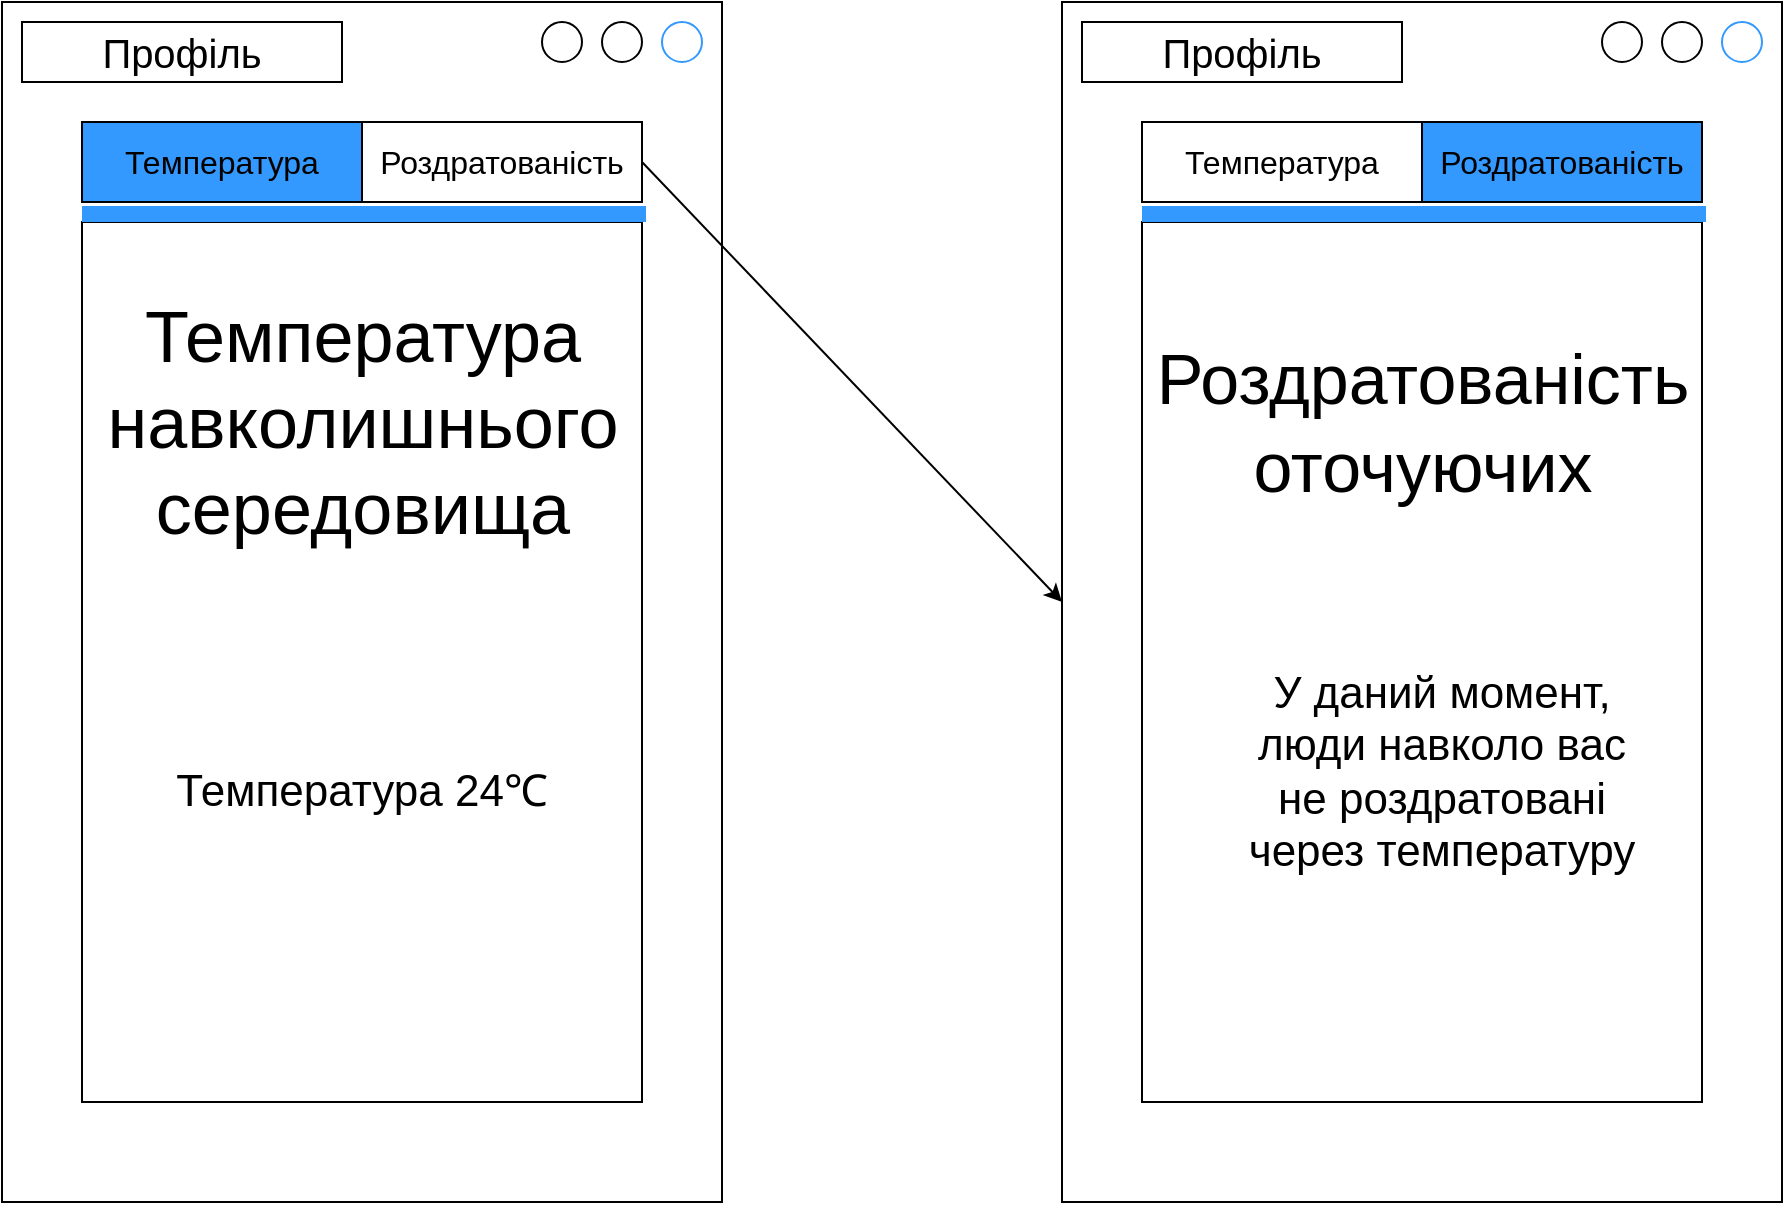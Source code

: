 <mxfile version="21.8.0" type="onedrive">
  <diagram name="Страница — 1" id="-vj2fLhi342bIBVyt7QX">
    <mxGraphModel dx="4046" dy="-221" grid="1" gridSize="10" guides="1" tooltips="1" connect="1" arrows="1" fold="1" page="1" pageScale="1" pageWidth="827" pageHeight="1169" math="0" shadow="0">
      <root>
        <mxCell id="0" />
        <mxCell id="1" parent="0" />
        <mxCell id="tG1HkuaIECVtC7acq1q9-1" value="" style="rounded=0;whiteSpace=wrap;html=1;" vertex="1" parent="1">
          <mxGeometry x="-1370" y="2180" width="360" height="600" as="geometry" />
        </mxCell>
        <mxCell id="tG1HkuaIECVtC7acq1q9-2" value="" style="rounded=0;whiteSpace=wrap;html=1;" vertex="1" parent="1">
          <mxGeometry x="-1330" y="2290" width="280" height="440" as="geometry" />
        </mxCell>
        <mxCell id="tG1HkuaIECVtC7acq1q9-3" value="&lt;font style=&quot;font-size: 35px;&quot;&gt;Роздратованість оточуючих&lt;/font&gt;" style="text;html=1;strokeColor=none;fillColor=none;align=center;verticalAlign=middle;whiteSpace=wrap;rounded=0;fontSize=36;" vertex="1" parent="1">
          <mxGeometry x="-1322.5" y="2310" width="265" height="160" as="geometry" />
        </mxCell>
        <mxCell id="tG1HkuaIECVtC7acq1q9-4" value="&lt;font style=&quot;font-size: 16px;&quot;&gt;Температура&lt;/font&gt;" style="rounded=0;whiteSpace=wrap;html=1;fillColor=#FFFFFF;" vertex="1" parent="1">
          <mxGeometry x="-1330" y="2240" width="140" height="40" as="geometry" />
        </mxCell>
        <mxCell id="tG1HkuaIECVtC7acq1q9-5" value="&lt;font style=&quot;font-size: 16px;&quot;&gt;Роздратованість&lt;/font&gt;" style="rounded=0;whiteSpace=wrap;html=1;fillColor=#3399FF;" vertex="1" parent="1">
          <mxGeometry x="-1190" y="2240" width="140" height="40" as="geometry" />
        </mxCell>
        <mxCell id="tG1HkuaIECVtC7acq1q9-6" value="" style="endArrow=none;html=1;rounded=0;strokeWidth=8;strokeColor=#3399FF;" edge="1" parent="1">
          <mxGeometry width="50" height="50" relative="1" as="geometry">
            <mxPoint x="-1048" y="2286" as="sourcePoint" />
            <mxPoint x="-1330" y="2286" as="targetPoint" />
          </mxGeometry>
        </mxCell>
        <mxCell id="tG1HkuaIECVtC7acq1q9-7" value="&lt;span style=&quot;font-size: 22px;&quot;&gt;У даний момент, люди навколо вас не роздратовані через температуру&lt;/span&gt;" style="text;html=1;strokeColor=none;fillColor=none;align=center;verticalAlign=middle;whiteSpace=wrap;rounded=0;" vertex="1" parent="1">
          <mxGeometry x="-1280" y="2510" width="200" height="110" as="geometry" />
        </mxCell>
        <mxCell id="tG1HkuaIECVtC7acq1q9-8" value="" style="ellipse;whiteSpace=wrap;html=1;" vertex="1" parent="1">
          <mxGeometry x="-1100" y="2190" width="20" height="20" as="geometry" />
        </mxCell>
        <mxCell id="tG1HkuaIECVtC7acq1q9-9" value="" style="ellipse;whiteSpace=wrap;html=1;" vertex="1" parent="1">
          <mxGeometry x="-1070" y="2190" width="20" height="20" as="geometry" />
        </mxCell>
        <mxCell id="tG1HkuaIECVtC7acq1q9-10" value="" style="ellipse;whiteSpace=wrap;html=1;strokeColor=#3399FF;" vertex="1" parent="1">
          <mxGeometry x="-1040" y="2190" width="20" height="20" as="geometry" />
        </mxCell>
        <mxCell id="tG1HkuaIECVtC7acq1q9-11" value="&lt;font style=&quot;font-size: 20px;&quot;&gt;Профіль&lt;/font&gt;" style="rounded=0;whiteSpace=wrap;html=1;" vertex="1" parent="1">
          <mxGeometry x="-1360" y="2190" width="160" height="30" as="geometry" />
        </mxCell>
        <mxCell id="tG1HkuaIECVtC7acq1q9-12" value="" style="rounded=0;whiteSpace=wrap;html=1;" vertex="1" parent="1">
          <mxGeometry x="-1900" y="2180" width="360" height="600" as="geometry" />
        </mxCell>
        <mxCell id="tG1HkuaIECVtC7acq1q9-13" value="" style="rounded=0;whiteSpace=wrap;html=1;" vertex="1" parent="1">
          <mxGeometry x="-1860" y="2290" width="280" height="440" as="geometry" />
        </mxCell>
        <mxCell id="tG1HkuaIECVtC7acq1q9-14" value="Температура навколишнього середовища" style="text;html=1;strokeColor=none;fillColor=none;align=center;verticalAlign=middle;whiteSpace=wrap;rounded=0;fontSize=36;" vertex="1" parent="1">
          <mxGeometry x="-1852.5" y="2310" width="265" height="160" as="geometry" />
        </mxCell>
        <mxCell id="tG1HkuaIECVtC7acq1q9-15" value="&lt;font style=&quot;font-size: 22px;&quot;&gt;Температура 24&lt;/font&gt;&lt;font style=&quot;font-size: 22px;&quot;&gt;℃&lt;/font&gt;" style="text;html=1;strokeColor=none;fillColor=none;align=center;verticalAlign=middle;whiteSpace=wrap;rounded=0;" vertex="1" parent="1">
          <mxGeometry x="-1820" y="2560" width="200" height="30" as="geometry" />
        </mxCell>
        <mxCell id="tG1HkuaIECVtC7acq1q9-16" value="&lt;font style=&quot;font-size: 16px;&quot;&gt;Температура&lt;/font&gt;" style="rounded=0;whiteSpace=wrap;html=1;fillColor=#3399FF;" vertex="1" parent="1">
          <mxGeometry x="-1860" y="2240" width="140" height="40" as="geometry" />
        </mxCell>
        <mxCell id="tG1HkuaIECVtC7acq1q9-17" value="&lt;font style=&quot;font-size: 16px;&quot;&gt;Роздратованість&lt;/font&gt;" style="rounded=0;whiteSpace=wrap;html=1;" vertex="1" parent="1">
          <mxGeometry x="-1720" y="2240" width="140" height="40" as="geometry" />
        </mxCell>
        <mxCell id="tG1HkuaIECVtC7acq1q9-18" value="" style="endArrow=none;html=1;rounded=0;strokeWidth=8;strokeColor=#3399FF;" edge="1" parent="1">
          <mxGeometry width="50" height="50" relative="1" as="geometry">
            <mxPoint x="-1578" y="2286" as="sourcePoint" />
            <mxPoint x="-1860" y="2286" as="targetPoint" />
          </mxGeometry>
        </mxCell>
        <mxCell id="tG1HkuaIECVtC7acq1q9-19" value="" style="ellipse;whiteSpace=wrap;html=1;" vertex="1" parent="1">
          <mxGeometry x="-1630" y="2190" width="20" height="20" as="geometry" />
        </mxCell>
        <mxCell id="tG1HkuaIECVtC7acq1q9-20" value="" style="ellipse;whiteSpace=wrap;html=1;" vertex="1" parent="1">
          <mxGeometry x="-1600" y="2190" width="20" height="20" as="geometry" />
        </mxCell>
        <mxCell id="tG1HkuaIECVtC7acq1q9-21" value="" style="ellipse;whiteSpace=wrap;html=1;strokeColor=#3399FF;" vertex="1" parent="1">
          <mxGeometry x="-1570" y="2190" width="20" height="20" as="geometry" />
        </mxCell>
        <mxCell id="tG1HkuaIECVtC7acq1q9-22" value="&lt;font style=&quot;font-size: 20px;&quot;&gt;Профіль&lt;/font&gt;" style="rounded=0;whiteSpace=wrap;html=1;" vertex="1" parent="1">
          <mxGeometry x="-1890" y="2190" width="160" height="30" as="geometry" />
        </mxCell>
        <mxCell id="tG1HkuaIECVtC7acq1q9-24" value="" style="endArrow=classic;html=1;rounded=0;exitX=1;exitY=0.5;exitDx=0;exitDy=0;entryX=0;entryY=0.5;entryDx=0;entryDy=0;" edge="1" parent="1" source="tG1HkuaIECVtC7acq1q9-17" target="tG1HkuaIECVtC7acq1q9-1">
          <mxGeometry width="50" height="50" relative="1" as="geometry">
            <mxPoint x="-1340" y="2460" as="sourcePoint" />
            <mxPoint x="-1290" y="2410" as="targetPoint" />
          </mxGeometry>
        </mxCell>
      </root>
    </mxGraphModel>
  </diagram>
</mxfile>
